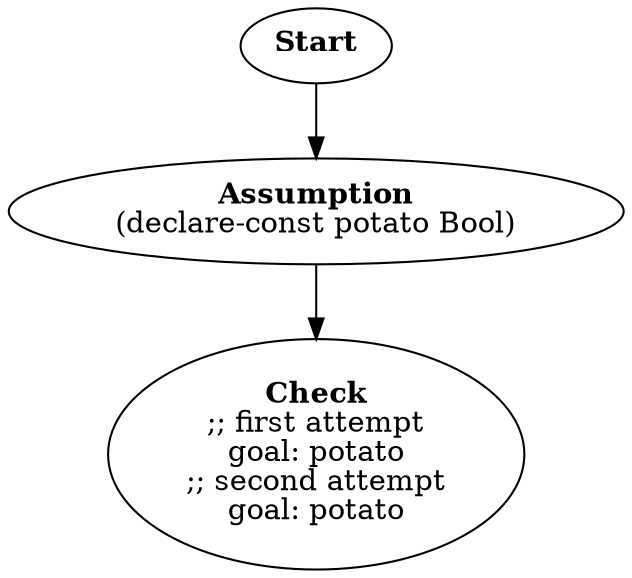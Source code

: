 digraph {
  0 [label=<<b>Start</b><br/>>]
  1 [label=<<b>Assumption</b><br/>(declare-const potato Bool)>]
  2 [label=<<b>Check</b><br/>;; first attempt<br/>goal: potato<br/>;; second attempt<br/>goal: potato>]
  0 -> 1
  1 -> 2
}
